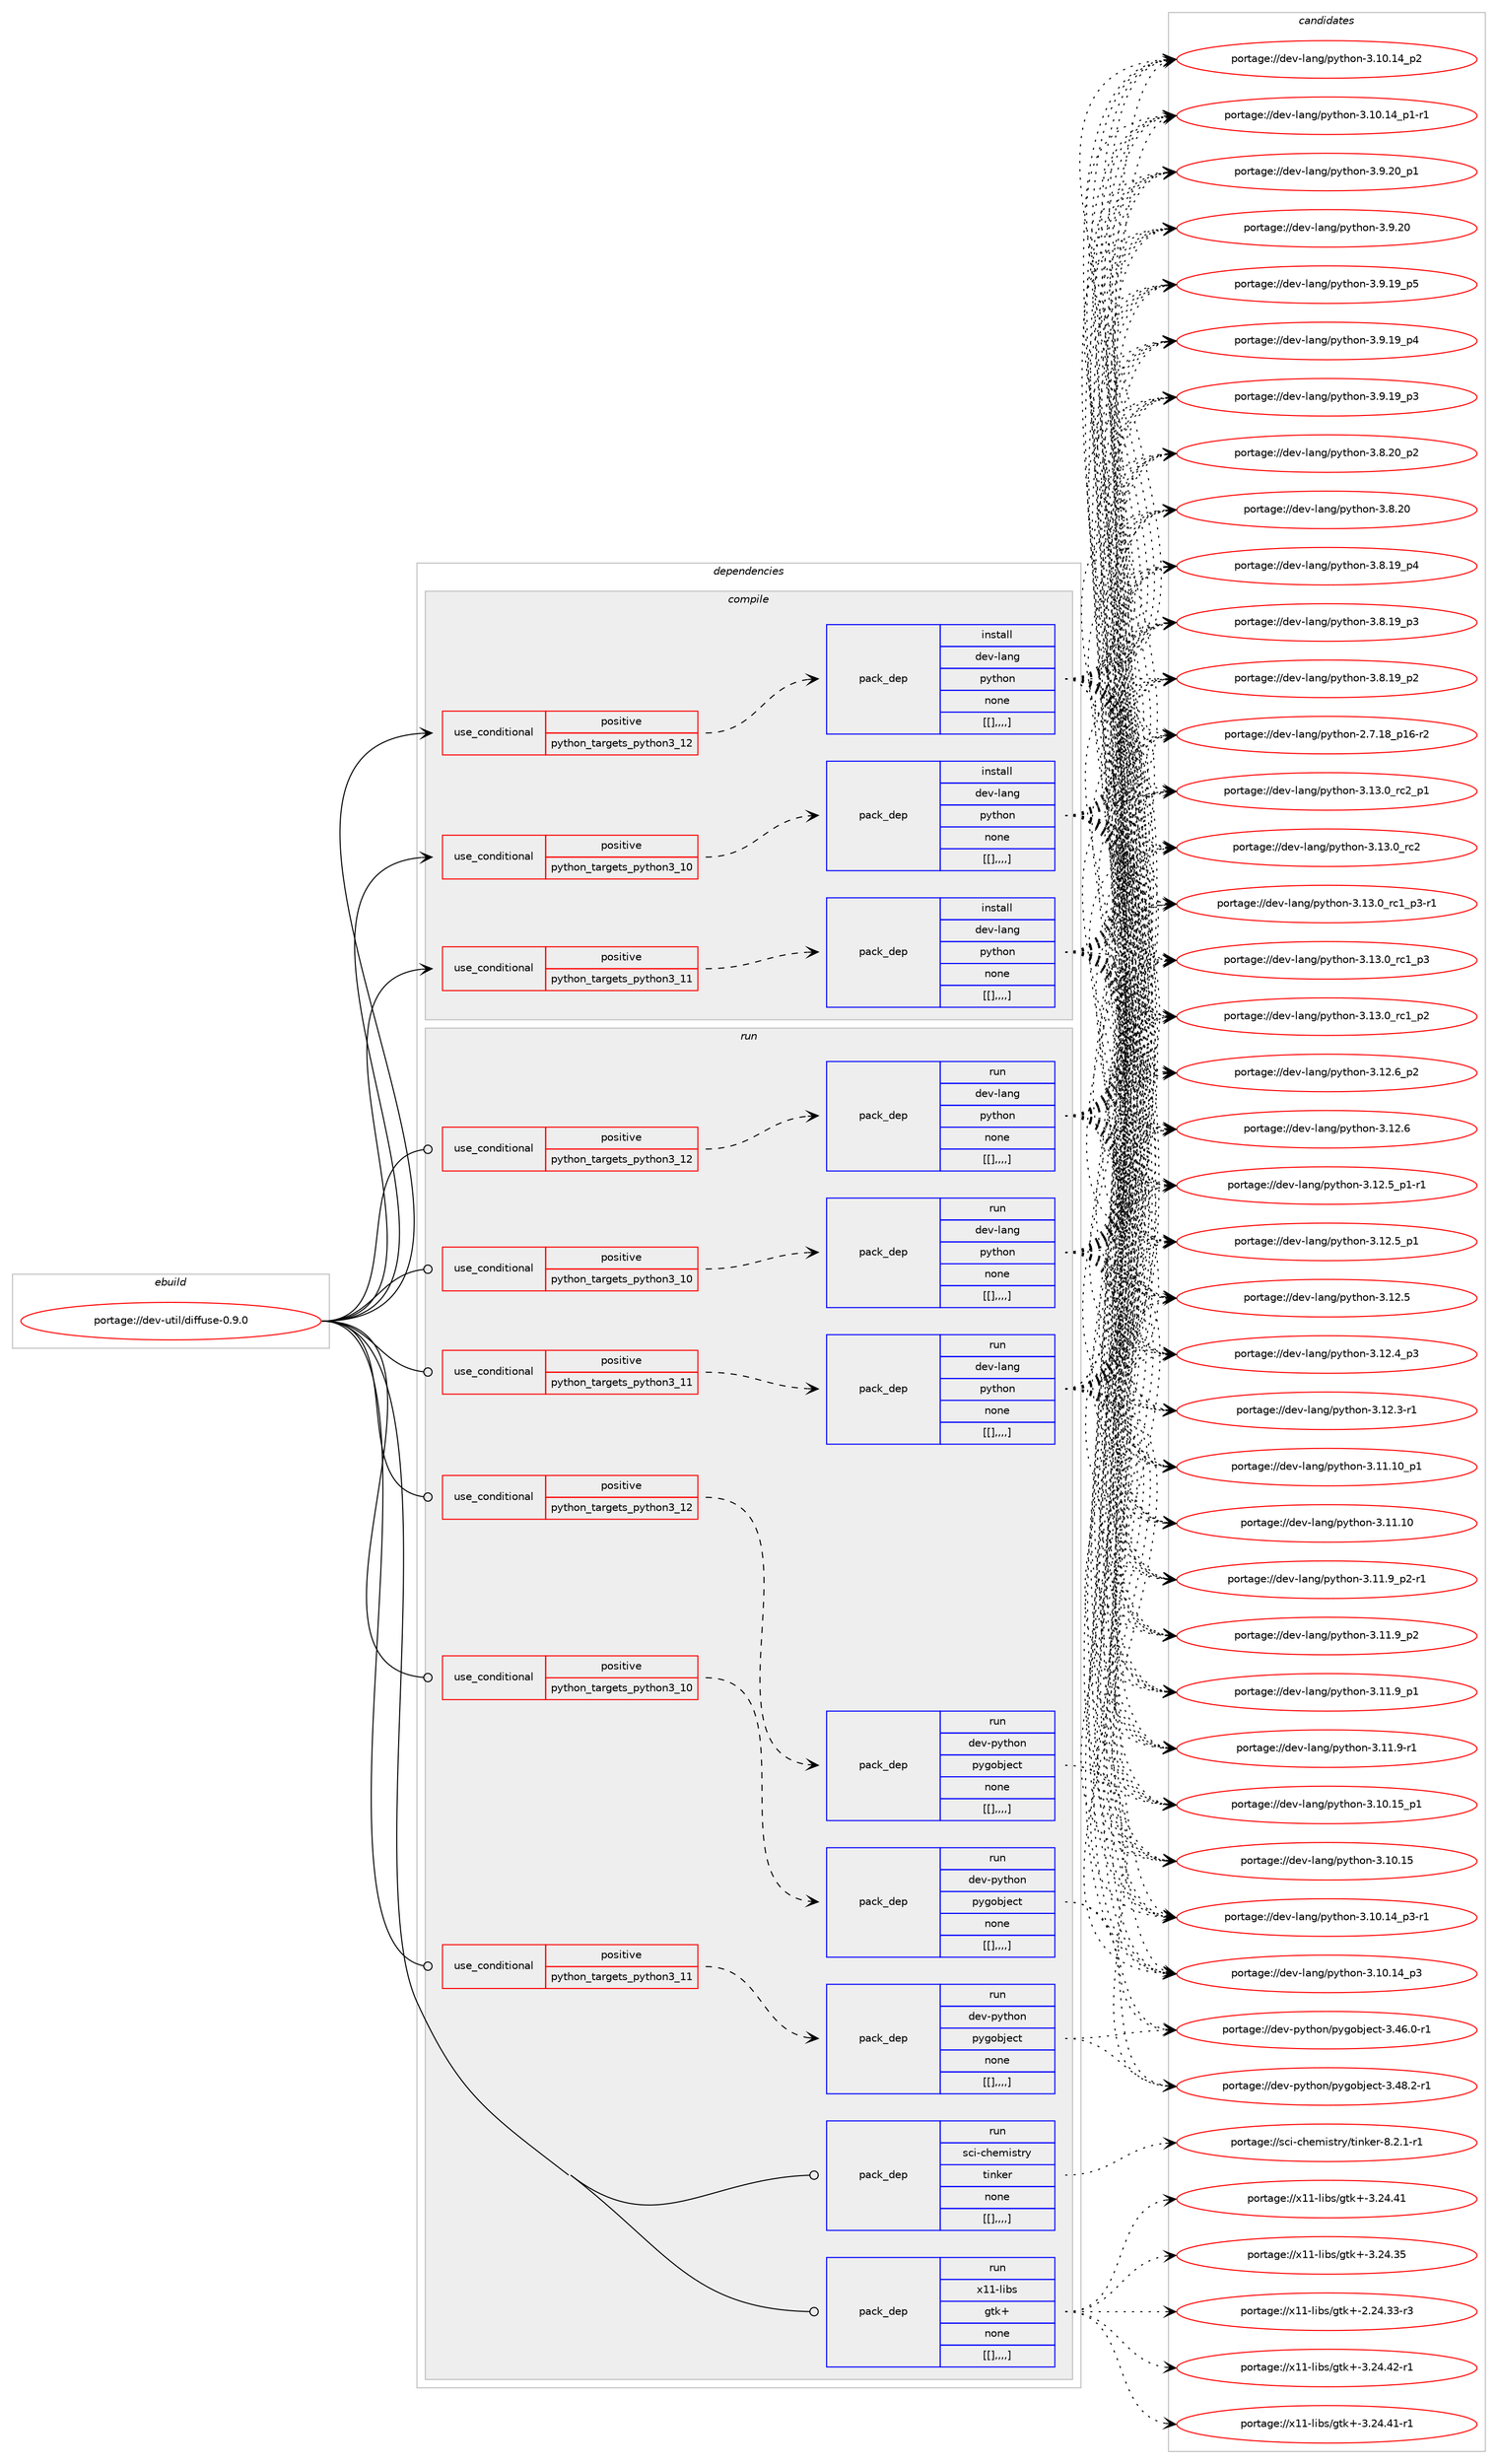 digraph prolog {

# *************
# Graph options
# *************

newrank=true;
concentrate=true;
compound=true;
graph [rankdir=LR,fontname=Helvetica,fontsize=10,ranksep=1.5];#, ranksep=2.5, nodesep=0.2];
edge  [arrowhead=vee];
node  [fontname=Helvetica,fontsize=10];

# **********
# The ebuild
# **********

subgraph cluster_leftcol {
color=gray;
label=<<i>ebuild</i>>;
id [label="portage://dev-util/diffuse-0.9.0", color=red, width=4, href="../dev-util/diffuse-0.9.0.svg"];
}

# ****************
# The dependencies
# ****************

subgraph cluster_midcol {
color=gray;
label=<<i>dependencies</i>>;
subgraph cluster_compile {
fillcolor="#eeeeee";
style=filled;
label=<<i>compile</i>>;
subgraph cond62910 {
dependency219229 [label=<<TABLE BORDER="0" CELLBORDER="1" CELLSPACING="0" CELLPADDING="4"><TR><TD ROWSPAN="3" CELLPADDING="10">use_conditional</TD></TR><TR><TD>positive</TD></TR><TR><TD>python_targets_python3_10</TD></TR></TABLE>>, shape=none, color=red];
subgraph pack154916 {
dependency219230 [label=<<TABLE BORDER="0" CELLBORDER="1" CELLSPACING="0" CELLPADDING="4" WIDTH="220"><TR><TD ROWSPAN="6" CELLPADDING="30">pack_dep</TD></TR><TR><TD WIDTH="110">install</TD></TR><TR><TD>dev-lang</TD></TR><TR><TD>python</TD></TR><TR><TD>none</TD></TR><TR><TD>[[],,,,]</TD></TR></TABLE>>, shape=none, color=blue];
}
dependency219229:e -> dependency219230:w [weight=20,style="dashed",arrowhead="vee"];
}
id:e -> dependency219229:w [weight=20,style="solid",arrowhead="vee"];
subgraph cond62911 {
dependency219231 [label=<<TABLE BORDER="0" CELLBORDER="1" CELLSPACING="0" CELLPADDING="4"><TR><TD ROWSPAN="3" CELLPADDING="10">use_conditional</TD></TR><TR><TD>positive</TD></TR><TR><TD>python_targets_python3_11</TD></TR></TABLE>>, shape=none, color=red];
subgraph pack154917 {
dependency219232 [label=<<TABLE BORDER="0" CELLBORDER="1" CELLSPACING="0" CELLPADDING="4" WIDTH="220"><TR><TD ROWSPAN="6" CELLPADDING="30">pack_dep</TD></TR><TR><TD WIDTH="110">install</TD></TR><TR><TD>dev-lang</TD></TR><TR><TD>python</TD></TR><TR><TD>none</TD></TR><TR><TD>[[],,,,]</TD></TR></TABLE>>, shape=none, color=blue];
}
dependency219231:e -> dependency219232:w [weight=20,style="dashed",arrowhead="vee"];
}
id:e -> dependency219231:w [weight=20,style="solid",arrowhead="vee"];
subgraph cond62912 {
dependency219233 [label=<<TABLE BORDER="0" CELLBORDER="1" CELLSPACING="0" CELLPADDING="4"><TR><TD ROWSPAN="3" CELLPADDING="10">use_conditional</TD></TR><TR><TD>positive</TD></TR><TR><TD>python_targets_python3_12</TD></TR></TABLE>>, shape=none, color=red];
subgraph pack154918 {
dependency219234 [label=<<TABLE BORDER="0" CELLBORDER="1" CELLSPACING="0" CELLPADDING="4" WIDTH="220"><TR><TD ROWSPAN="6" CELLPADDING="30">pack_dep</TD></TR><TR><TD WIDTH="110">install</TD></TR><TR><TD>dev-lang</TD></TR><TR><TD>python</TD></TR><TR><TD>none</TD></TR><TR><TD>[[],,,,]</TD></TR></TABLE>>, shape=none, color=blue];
}
dependency219233:e -> dependency219234:w [weight=20,style="dashed",arrowhead="vee"];
}
id:e -> dependency219233:w [weight=20,style="solid",arrowhead="vee"];
}
subgraph cluster_compileandrun {
fillcolor="#eeeeee";
style=filled;
label=<<i>compile and run</i>>;
}
subgraph cluster_run {
fillcolor="#eeeeee";
style=filled;
label=<<i>run</i>>;
subgraph cond62913 {
dependency219235 [label=<<TABLE BORDER="0" CELLBORDER="1" CELLSPACING="0" CELLPADDING="4"><TR><TD ROWSPAN="3" CELLPADDING="10">use_conditional</TD></TR><TR><TD>positive</TD></TR><TR><TD>python_targets_python3_10</TD></TR></TABLE>>, shape=none, color=red];
subgraph pack154919 {
dependency219236 [label=<<TABLE BORDER="0" CELLBORDER="1" CELLSPACING="0" CELLPADDING="4" WIDTH="220"><TR><TD ROWSPAN="6" CELLPADDING="30">pack_dep</TD></TR><TR><TD WIDTH="110">run</TD></TR><TR><TD>dev-lang</TD></TR><TR><TD>python</TD></TR><TR><TD>none</TD></TR><TR><TD>[[],,,,]</TD></TR></TABLE>>, shape=none, color=blue];
}
dependency219235:e -> dependency219236:w [weight=20,style="dashed",arrowhead="vee"];
}
id:e -> dependency219235:w [weight=20,style="solid",arrowhead="odot"];
subgraph cond62914 {
dependency219237 [label=<<TABLE BORDER="0" CELLBORDER="1" CELLSPACING="0" CELLPADDING="4"><TR><TD ROWSPAN="3" CELLPADDING="10">use_conditional</TD></TR><TR><TD>positive</TD></TR><TR><TD>python_targets_python3_10</TD></TR></TABLE>>, shape=none, color=red];
subgraph pack154920 {
dependency219238 [label=<<TABLE BORDER="0" CELLBORDER="1" CELLSPACING="0" CELLPADDING="4" WIDTH="220"><TR><TD ROWSPAN="6" CELLPADDING="30">pack_dep</TD></TR><TR><TD WIDTH="110">run</TD></TR><TR><TD>dev-python</TD></TR><TR><TD>pygobject</TD></TR><TR><TD>none</TD></TR><TR><TD>[[],,,,]</TD></TR></TABLE>>, shape=none, color=blue];
}
dependency219237:e -> dependency219238:w [weight=20,style="dashed",arrowhead="vee"];
}
id:e -> dependency219237:w [weight=20,style="solid",arrowhead="odot"];
subgraph cond62915 {
dependency219239 [label=<<TABLE BORDER="0" CELLBORDER="1" CELLSPACING="0" CELLPADDING="4"><TR><TD ROWSPAN="3" CELLPADDING="10">use_conditional</TD></TR><TR><TD>positive</TD></TR><TR><TD>python_targets_python3_11</TD></TR></TABLE>>, shape=none, color=red];
subgraph pack154921 {
dependency219240 [label=<<TABLE BORDER="0" CELLBORDER="1" CELLSPACING="0" CELLPADDING="4" WIDTH="220"><TR><TD ROWSPAN="6" CELLPADDING="30">pack_dep</TD></TR><TR><TD WIDTH="110">run</TD></TR><TR><TD>dev-lang</TD></TR><TR><TD>python</TD></TR><TR><TD>none</TD></TR><TR><TD>[[],,,,]</TD></TR></TABLE>>, shape=none, color=blue];
}
dependency219239:e -> dependency219240:w [weight=20,style="dashed",arrowhead="vee"];
}
id:e -> dependency219239:w [weight=20,style="solid",arrowhead="odot"];
subgraph cond62916 {
dependency219241 [label=<<TABLE BORDER="0" CELLBORDER="1" CELLSPACING="0" CELLPADDING="4"><TR><TD ROWSPAN="3" CELLPADDING="10">use_conditional</TD></TR><TR><TD>positive</TD></TR><TR><TD>python_targets_python3_11</TD></TR></TABLE>>, shape=none, color=red];
subgraph pack154922 {
dependency219242 [label=<<TABLE BORDER="0" CELLBORDER="1" CELLSPACING="0" CELLPADDING="4" WIDTH="220"><TR><TD ROWSPAN="6" CELLPADDING="30">pack_dep</TD></TR><TR><TD WIDTH="110">run</TD></TR><TR><TD>dev-python</TD></TR><TR><TD>pygobject</TD></TR><TR><TD>none</TD></TR><TR><TD>[[],,,,]</TD></TR></TABLE>>, shape=none, color=blue];
}
dependency219241:e -> dependency219242:w [weight=20,style="dashed",arrowhead="vee"];
}
id:e -> dependency219241:w [weight=20,style="solid",arrowhead="odot"];
subgraph cond62917 {
dependency219243 [label=<<TABLE BORDER="0" CELLBORDER="1" CELLSPACING="0" CELLPADDING="4"><TR><TD ROWSPAN="3" CELLPADDING="10">use_conditional</TD></TR><TR><TD>positive</TD></TR><TR><TD>python_targets_python3_12</TD></TR></TABLE>>, shape=none, color=red];
subgraph pack154923 {
dependency219244 [label=<<TABLE BORDER="0" CELLBORDER="1" CELLSPACING="0" CELLPADDING="4" WIDTH="220"><TR><TD ROWSPAN="6" CELLPADDING="30">pack_dep</TD></TR><TR><TD WIDTH="110">run</TD></TR><TR><TD>dev-lang</TD></TR><TR><TD>python</TD></TR><TR><TD>none</TD></TR><TR><TD>[[],,,,]</TD></TR></TABLE>>, shape=none, color=blue];
}
dependency219243:e -> dependency219244:w [weight=20,style="dashed",arrowhead="vee"];
}
id:e -> dependency219243:w [weight=20,style="solid",arrowhead="odot"];
subgraph cond62918 {
dependency219245 [label=<<TABLE BORDER="0" CELLBORDER="1" CELLSPACING="0" CELLPADDING="4"><TR><TD ROWSPAN="3" CELLPADDING="10">use_conditional</TD></TR><TR><TD>positive</TD></TR><TR><TD>python_targets_python3_12</TD></TR></TABLE>>, shape=none, color=red];
subgraph pack154924 {
dependency219246 [label=<<TABLE BORDER="0" CELLBORDER="1" CELLSPACING="0" CELLPADDING="4" WIDTH="220"><TR><TD ROWSPAN="6" CELLPADDING="30">pack_dep</TD></TR><TR><TD WIDTH="110">run</TD></TR><TR><TD>dev-python</TD></TR><TR><TD>pygobject</TD></TR><TR><TD>none</TD></TR><TR><TD>[[],,,,]</TD></TR></TABLE>>, shape=none, color=blue];
}
dependency219245:e -> dependency219246:w [weight=20,style="dashed",arrowhead="vee"];
}
id:e -> dependency219245:w [weight=20,style="solid",arrowhead="odot"];
subgraph pack154925 {
dependency219247 [label=<<TABLE BORDER="0" CELLBORDER="1" CELLSPACING="0" CELLPADDING="4" WIDTH="220"><TR><TD ROWSPAN="6" CELLPADDING="30">pack_dep</TD></TR><TR><TD WIDTH="110">run</TD></TR><TR><TD>x11-libs</TD></TR><TR><TD>gtk+</TD></TR><TR><TD>none</TD></TR><TR><TD>[[],,,,]</TD></TR></TABLE>>, shape=none, color=blue];
}
id:e -> dependency219247:w [weight=20,style="solid",arrowhead="odot"];
subgraph pack154926 {
dependency219248 [label=<<TABLE BORDER="0" CELLBORDER="1" CELLSPACING="0" CELLPADDING="4" WIDTH="220"><TR><TD ROWSPAN="6" CELLPADDING="30">pack_dep</TD></TR><TR><TD WIDTH="110">run</TD></TR><TR><TD>sci-chemistry</TD></TR><TR><TD>tinker</TD></TR><TR><TD>none</TD></TR><TR><TD>[[],,,,]</TD></TR></TABLE>>, shape=none, color=blue];
}
id:e -> dependency219248:w [weight=20,style="solid",arrowhead="odot"];
}
}

# **************
# The candidates
# **************

subgraph cluster_choices {
rank=same;
color=gray;
label=<<i>candidates</i>>;

subgraph choice154916 {
color=black;
nodesep=1;
choice100101118451089711010347112121116104111110455146495146489511499509511249 [label="portage://dev-lang/python-3.13.0_rc2_p1", color=red, width=4,href="../dev-lang/python-3.13.0_rc2_p1.svg"];
choice10010111845108971101034711212111610411111045514649514648951149950 [label="portage://dev-lang/python-3.13.0_rc2", color=red, width=4,href="../dev-lang/python-3.13.0_rc2.svg"];
choice1001011184510897110103471121211161041111104551464951464895114994995112514511449 [label="portage://dev-lang/python-3.13.0_rc1_p3-r1", color=red, width=4,href="../dev-lang/python-3.13.0_rc1_p3-r1.svg"];
choice100101118451089711010347112121116104111110455146495146489511499499511251 [label="portage://dev-lang/python-3.13.0_rc1_p3", color=red, width=4,href="../dev-lang/python-3.13.0_rc1_p3.svg"];
choice100101118451089711010347112121116104111110455146495146489511499499511250 [label="portage://dev-lang/python-3.13.0_rc1_p2", color=red, width=4,href="../dev-lang/python-3.13.0_rc1_p2.svg"];
choice100101118451089711010347112121116104111110455146495046549511250 [label="portage://dev-lang/python-3.12.6_p2", color=red, width=4,href="../dev-lang/python-3.12.6_p2.svg"];
choice10010111845108971101034711212111610411111045514649504654 [label="portage://dev-lang/python-3.12.6", color=red, width=4,href="../dev-lang/python-3.12.6.svg"];
choice1001011184510897110103471121211161041111104551464950465395112494511449 [label="portage://dev-lang/python-3.12.5_p1-r1", color=red, width=4,href="../dev-lang/python-3.12.5_p1-r1.svg"];
choice100101118451089711010347112121116104111110455146495046539511249 [label="portage://dev-lang/python-3.12.5_p1", color=red, width=4,href="../dev-lang/python-3.12.5_p1.svg"];
choice10010111845108971101034711212111610411111045514649504653 [label="portage://dev-lang/python-3.12.5", color=red, width=4,href="../dev-lang/python-3.12.5.svg"];
choice100101118451089711010347112121116104111110455146495046529511251 [label="portage://dev-lang/python-3.12.4_p3", color=red, width=4,href="../dev-lang/python-3.12.4_p3.svg"];
choice100101118451089711010347112121116104111110455146495046514511449 [label="portage://dev-lang/python-3.12.3-r1", color=red, width=4,href="../dev-lang/python-3.12.3-r1.svg"];
choice10010111845108971101034711212111610411111045514649494649489511249 [label="portage://dev-lang/python-3.11.10_p1", color=red, width=4,href="../dev-lang/python-3.11.10_p1.svg"];
choice1001011184510897110103471121211161041111104551464949464948 [label="portage://dev-lang/python-3.11.10", color=red, width=4,href="../dev-lang/python-3.11.10.svg"];
choice1001011184510897110103471121211161041111104551464949465795112504511449 [label="portage://dev-lang/python-3.11.9_p2-r1", color=red, width=4,href="../dev-lang/python-3.11.9_p2-r1.svg"];
choice100101118451089711010347112121116104111110455146494946579511250 [label="portage://dev-lang/python-3.11.9_p2", color=red, width=4,href="../dev-lang/python-3.11.9_p2.svg"];
choice100101118451089711010347112121116104111110455146494946579511249 [label="portage://dev-lang/python-3.11.9_p1", color=red, width=4,href="../dev-lang/python-3.11.9_p1.svg"];
choice100101118451089711010347112121116104111110455146494946574511449 [label="portage://dev-lang/python-3.11.9-r1", color=red, width=4,href="../dev-lang/python-3.11.9-r1.svg"];
choice10010111845108971101034711212111610411111045514649484649539511249 [label="portage://dev-lang/python-3.10.15_p1", color=red, width=4,href="../dev-lang/python-3.10.15_p1.svg"];
choice1001011184510897110103471121211161041111104551464948464953 [label="portage://dev-lang/python-3.10.15", color=red, width=4,href="../dev-lang/python-3.10.15.svg"];
choice100101118451089711010347112121116104111110455146494846495295112514511449 [label="portage://dev-lang/python-3.10.14_p3-r1", color=red, width=4,href="../dev-lang/python-3.10.14_p3-r1.svg"];
choice10010111845108971101034711212111610411111045514649484649529511251 [label="portage://dev-lang/python-3.10.14_p3", color=red, width=4,href="../dev-lang/python-3.10.14_p3.svg"];
choice10010111845108971101034711212111610411111045514649484649529511250 [label="portage://dev-lang/python-3.10.14_p2", color=red, width=4,href="../dev-lang/python-3.10.14_p2.svg"];
choice100101118451089711010347112121116104111110455146494846495295112494511449 [label="portage://dev-lang/python-3.10.14_p1-r1", color=red, width=4,href="../dev-lang/python-3.10.14_p1-r1.svg"];
choice100101118451089711010347112121116104111110455146574650489511249 [label="portage://dev-lang/python-3.9.20_p1", color=red, width=4,href="../dev-lang/python-3.9.20_p1.svg"];
choice10010111845108971101034711212111610411111045514657465048 [label="portage://dev-lang/python-3.9.20", color=red, width=4,href="../dev-lang/python-3.9.20.svg"];
choice100101118451089711010347112121116104111110455146574649579511253 [label="portage://dev-lang/python-3.9.19_p5", color=red, width=4,href="../dev-lang/python-3.9.19_p5.svg"];
choice100101118451089711010347112121116104111110455146574649579511252 [label="portage://dev-lang/python-3.9.19_p4", color=red, width=4,href="../dev-lang/python-3.9.19_p4.svg"];
choice100101118451089711010347112121116104111110455146574649579511251 [label="portage://dev-lang/python-3.9.19_p3", color=red, width=4,href="../dev-lang/python-3.9.19_p3.svg"];
choice100101118451089711010347112121116104111110455146564650489511250 [label="portage://dev-lang/python-3.8.20_p2", color=red, width=4,href="../dev-lang/python-3.8.20_p2.svg"];
choice10010111845108971101034711212111610411111045514656465048 [label="portage://dev-lang/python-3.8.20", color=red, width=4,href="../dev-lang/python-3.8.20.svg"];
choice100101118451089711010347112121116104111110455146564649579511252 [label="portage://dev-lang/python-3.8.19_p4", color=red, width=4,href="../dev-lang/python-3.8.19_p4.svg"];
choice100101118451089711010347112121116104111110455146564649579511251 [label="portage://dev-lang/python-3.8.19_p3", color=red, width=4,href="../dev-lang/python-3.8.19_p3.svg"];
choice100101118451089711010347112121116104111110455146564649579511250 [label="portage://dev-lang/python-3.8.19_p2", color=red, width=4,href="../dev-lang/python-3.8.19_p2.svg"];
choice100101118451089711010347112121116104111110455046554649569511249544511450 [label="portage://dev-lang/python-2.7.18_p16-r2", color=red, width=4,href="../dev-lang/python-2.7.18_p16-r2.svg"];
dependency219230:e -> choice100101118451089711010347112121116104111110455146495146489511499509511249:w [style=dotted,weight="100"];
dependency219230:e -> choice10010111845108971101034711212111610411111045514649514648951149950:w [style=dotted,weight="100"];
dependency219230:e -> choice1001011184510897110103471121211161041111104551464951464895114994995112514511449:w [style=dotted,weight="100"];
dependency219230:e -> choice100101118451089711010347112121116104111110455146495146489511499499511251:w [style=dotted,weight="100"];
dependency219230:e -> choice100101118451089711010347112121116104111110455146495146489511499499511250:w [style=dotted,weight="100"];
dependency219230:e -> choice100101118451089711010347112121116104111110455146495046549511250:w [style=dotted,weight="100"];
dependency219230:e -> choice10010111845108971101034711212111610411111045514649504654:w [style=dotted,weight="100"];
dependency219230:e -> choice1001011184510897110103471121211161041111104551464950465395112494511449:w [style=dotted,weight="100"];
dependency219230:e -> choice100101118451089711010347112121116104111110455146495046539511249:w [style=dotted,weight="100"];
dependency219230:e -> choice10010111845108971101034711212111610411111045514649504653:w [style=dotted,weight="100"];
dependency219230:e -> choice100101118451089711010347112121116104111110455146495046529511251:w [style=dotted,weight="100"];
dependency219230:e -> choice100101118451089711010347112121116104111110455146495046514511449:w [style=dotted,weight="100"];
dependency219230:e -> choice10010111845108971101034711212111610411111045514649494649489511249:w [style=dotted,weight="100"];
dependency219230:e -> choice1001011184510897110103471121211161041111104551464949464948:w [style=dotted,weight="100"];
dependency219230:e -> choice1001011184510897110103471121211161041111104551464949465795112504511449:w [style=dotted,weight="100"];
dependency219230:e -> choice100101118451089711010347112121116104111110455146494946579511250:w [style=dotted,weight="100"];
dependency219230:e -> choice100101118451089711010347112121116104111110455146494946579511249:w [style=dotted,weight="100"];
dependency219230:e -> choice100101118451089711010347112121116104111110455146494946574511449:w [style=dotted,weight="100"];
dependency219230:e -> choice10010111845108971101034711212111610411111045514649484649539511249:w [style=dotted,weight="100"];
dependency219230:e -> choice1001011184510897110103471121211161041111104551464948464953:w [style=dotted,weight="100"];
dependency219230:e -> choice100101118451089711010347112121116104111110455146494846495295112514511449:w [style=dotted,weight="100"];
dependency219230:e -> choice10010111845108971101034711212111610411111045514649484649529511251:w [style=dotted,weight="100"];
dependency219230:e -> choice10010111845108971101034711212111610411111045514649484649529511250:w [style=dotted,weight="100"];
dependency219230:e -> choice100101118451089711010347112121116104111110455146494846495295112494511449:w [style=dotted,weight="100"];
dependency219230:e -> choice100101118451089711010347112121116104111110455146574650489511249:w [style=dotted,weight="100"];
dependency219230:e -> choice10010111845108971101034711212111610411111045514657465048:w [style=dotted,weight="100"];
dependency219230:e -> choice100101118451089711010347112121116104111110455146574649579511253:w [style=dotted,weight="100"];
dependency219230:e -> choice100101118451089711010347112121116104111110455146574649579511252:w [style=dotted,weight="100"];
dependency219230:e -> choice100101118451089711010347112121116104111110455146574649579511251:w [style=dotted,weight="100"];
dependency219230:e -> choice100101118451089711010347112121116104111110455146564650489511250:w [style=dotted,weight="100"];
dependency219230:e -> choice10010111845108971101034711212111610411111045514656465048:w [style=dotted,weight="100"];
dependency219230:e -> choice100101118451089711010347112121116104111110455146564649579511252:w [style=dotted,weight="100"];
dependency219230:e -> choice100101118451089711010347112121116104111110455146564649579511251:w [style=dotted,weight="100"];
dependency219230:e -> choice100101118451089711010347112121116104111110455146564649579511250:w [style=dotted,weight="100"];
dependency219230:e -> choice100101118451089711010347112121116104111110455046554649569511249544511450:w [style=dotted,weight="100"];
}
subgraph choice154917 {
color=black;
nodesep=1;
choice100101118451089711010347112121116104111110455146495146489511499509511249 [label="portage://dev-lang/python-3.13.0_rc2_p1", color=red, width=4,href="../dev-lang/python-3.13.0_rc2_p1.svg"];
choice10010111845108971101034711212111610411111045514649514648951149950 [label="portage://dev-lang/python-3.13.0_rc2", color=red, width=4,href="../dev-lang/python-3.13.0_rc2.svg"];
choice1001011184510897110103471121211161041111104551464951464895114994995112514511449 [label="portage://dev-lang/python-3.13.0_rc1_p3-r1", color=red, width=4,href="../dev-lang/python-3.13.0_rc1_p3-r1.svg"];
choice100101118451089711010347112121116104111110455146495146489511499499511251 [label="portage://dev-lang/python-3.13.0_rc1_p3", color=red, width=4,href="../dev-lang/python-3.13.0_rc1_p3.svg"];
choice100101118451089711010347112121116104111110455146495146489511499499511250 [label="portage://dev-lang/python-3.13.0_rc1_p2", color=red, width=4,href="../dev-lang/python-3.13.0_rc1_p2.svg"];
choice100101118451089711010347112121116104111110455146495046549511250 [label="portage://dev-lang/python-3.12.6_p2", color=red, width=4,href="../dev-lang/python-3.12.6_p2.svg"];
choice10010111845108971101034711212111610411111045514649504654 [label="portage://dev-lang/python-3.12.6", color=red, width=4,href="../dev-lang/python-3.12.6.svg"];
choice1001011184510897110103471121211161041111104551464950465395112494511449 [label="portage://dev-lang/python-3.12.5_p1-r1", color=red, width=4,href="../dev-lang/python-3.12.5_p1-r1.svg"];
choice100101118451089711010347112121116104111110455146495046539511249 [label="portage://dev-lang/python-3.12.5_p1", color=red, width=4,href="../dev-lang/python-3.12.5_p1.svg"];
choice10010111845108971101034711212111610411111045514649504653 [label="portage://dev-lang/python-3.12.5", color=red, width=4,href="../dev-lang/python-3.12.5.svg"];
choice100101118451089711010347112121116104111110455146495046529511251 [label="portage://dev-lang/python-3.12.4_p3", color=red, width=4,href="../dev-lang/python-3.12.4_p3.svg"];
choice100101118451089711010347112121116104111110455146495046514511449 [label="portage://dev-lang/python-3.12.3-r1", color=red, width=4,href="../dev-lang/python-3.12.3-r1.svg"];
choice10010111845108971101034711212111610411111045514649494649489511249 [label="portage://dev-lang/python-3.11.10_p1", color=red, width=4,href="../dev-lang/python-3.11.10_p1.svg"];
choice1001011184510897110103471121211161041111104551464949464948 [label="portage://dev-lang/python-3.11.10", color=red, width=4,href="../dev-lang/python-3.11.10.svg"];
choice1001011184510897110103471121211161041111104551464949465795112504511449 [label="portage://dev-lang/python-3.11.9_p2-r1", color=red, width=4,href="../dev-lang/python-3.11.9_p2-r1.svg"];
choice100101118451089711010347112121116104111110455146494946579511250 [label="portage://dev-lang/python-3.11.9_p2", color=red, width=4,href="../dev-lang/python-3.11.9_p2.svg"];
choice100101118451089711010347112121116104111110455146494946579511249 [label="portage://dev-lang/python-3.11.9_p1", color=red, width=4,href="../dev-lang/python-3.11.9_p1.svg"];
choice100101118451089711010347112121116104111110455146494946574511449 [label="portage://dev-lang/python-3.11.9-r1", color=red, width=4,href="../dev-lang/python-3.11.9-r1.svg"];
choice10010111845108971101034711212111610411111045514649484649539511249 [label="portage://dev-lang/python-3.10.15_p1", color=red, width=4,href="../dev-lang/python-3.10.15_p1.svg"];
choice1001011184510897110103471121211161041111104551464948464953 [label="portage://dev-lang/python-3.10.15", color=red, width=4,href="../dev-lang/python-3.10.15.svg"];
choice100101118451089711010347112121116104111110455146494846495295112514511449 [label="portage://dev-lang/python-3.10.14_p3-r1", color=red, width=4,href="../dev-lang/python-3.10.14_p3-r1.svg"];
choice10010111845108971101034711212111610411111045514649484649529511251 [label="portage://dev-lang/python-3.10.14_p3", color=red, width=4,href="../dev-lang/python-3.10.14_p3.svg"];
choice10010111845108971101034711212111610411111045514649484649529511250 [label="portage://dev-lang/python-3.10.14_p2", color=red, width=4,href="../dev-lang/python-3.10.14_p2.svg"];
choice100101118451089711010347112121116104111110455146494846495295112494511449 [label="portage://dev-lang/python-3.10.14_p1-r1", color=red, width=4,href="../dev-lang/python-3.10.14_p1-r1.svg"];
choice100101118451089711010347112121116104111110455146574650489511249 [label="portage://dev-lang/python-3.9.20_p1", color=red, width=4,href="../dev-lang/python-3.9.20_p1.svg"];
choice10010111845108971101034711212111610411111045514657465048 [label="portage://dev-lang/python-3.9.20", color=red, width=4,href="../dev-lang/python-3.9.20.svg"];
choice100101118451089711010347112121116104111110455146574649579511253 [label="portage://dev-lang/python-3.9.19_p5", color=red, width=4,href="../dev-lang/python-3.9.19_p5.svg"];
choice100101118451089711010347112121116104111110455146574649579511252 [label="portage://dev-lang/python-3.9.19_p4", color=red, width=4,href="../dev-lang/python-3.9.19_p4.svg"];
choice100101118451089711010347112121116104111110455146574649579511251 [label="portage://dev-lang/python-3.9.19_p3", color=red, width=4,href="../dev-lang/python-3.9.19_p3.svg"];
choice100101118451089711010347112121116104111110455146564650489511250 [label="portage://dev-lang/python-3.8.20_p2", color=red, width=4,href="../dev-lang/python-3.8.20_p2.svg"];
choice10010111845108971101034711212111610411111045514656465048 [label="portage://dev-lang/python-3.8.20", color=red, width=4,href="../dev-lang/python-3.8.20.svg"];
choice100101118451089711010347112121116104111110455146564649579511252 [label="portage://dev-lang/python-3.8.19_p4", color=red, width=4,href="../dev-lang/python-3.8.19_p4.svg"];
choice100101118451089711010347112121116104111110455146564649579511251 [label="portage://dev-lang/python-3.8.19_p3", color=red, width=4,href="../dev-lang/python-3.8.19_p3.svg"];
choice100101118451089711010347112121116104111110455146564649579511250 [label="portage://dev-lang/python-3.8.19_p2", color=red, width=4,href="../dev-lang/python-3.8.19_p2.svg"];
choice100101118451089711010347112121116104111110455046554649569511249544511450 [label="portage://dev-lang/python-2.7.18_p16-r2", color=red, width=4,href="../dev-lang/python-2.7.18_p16-r2.svg"];
dependency219232:e -> choice100101118451089711010347112121116104111110455146495146489511499509511249:w [style=dotted,weight="100"];
dependency219232:e -> choice10010111845108971101034711212111610411111045514649514648951149950:w [style=dotted,weight="100"];
dependency219232:e -> choice1001011184510897110103471121211161041111104551464951464895114994995112514511449:w [style=dotted,weight="100"];
dependency219232:e -> choice100101118451089711010347112121116104111110455146495146489511499499511251:w [style=dotted,weight="100"];
dependency219232:e -> choice100101118451089711010347112121116104111110455146495146489511499499511250:w [style=dotted,weight="100"];
dependency219232:e -> choice100101118451089711010347112121116104111110455146495046549511250:w [style=dotted,weight="100"];
dependency219232:e -> choice10010111845108971101034711212111610411111045514649504654:w [style=dotted,weight="100"];
dependency219232:e -> choice1001011184510897110103471121211161041111104551464950465395112494511449:w [style=dotted,weight="100"];
dependency219232:e -> choice100101118451089711010347112121116104111110455146495046539511249:w [style=dotted,weight="100"];
dependency219232:e -> choice10010111845108971101034711212111610411111045514649504653:w [style=dotted,weight="100"];
dependency219232:e -> choice100101118451089711010347112121116104111110455146495046529511251:w [style=dotted,weight="100"];
dependency219232:e -> choice100101118451089711010347112121116104111110455146495046514511449:w [style=dotted,weight="100"];
dependency219232:e -> choice10010111845108971101034711212111610411111045514649494649489511249:w [style=dotted,weight="100"];
dependency219232:e -> choice1001011184510897110103471121211161041111104551464949464948:w [style=dotted,weight="100"];
dependency219232:e -> choice1001011184510897110103471121211161041111104551464949465795112504511449:w [style=dotted,weight="100"];
dependency219232:e -> choice100101118451089711010347112121116104111110455146494946579511250:w [style=dotted,weight="100"];
dependency219232:e -> choice100101118451089711010347112121116104111110455146494946579511249:w [style=dotted,weight="100"];
dependency219232:e -> choice100101118451089711010347112121116104111110455146494946574511449:w [style=dotted,weight="100"];
dependency219232:e -> choice10010111845108971101034711212111610411111045514649484649539511249:w [style=dotted,weight="100"];
dependency219232:e -> choice1001011184510897110103471121211161041111104551464948464953:w [style=dotted,weight="100"];
dependency219232:e -> choice100101118451089711010347112121116104111110455146494846495295112514511449:w [style=dotted,weight="100"];
dependency219232:e -> choice10010111845108971101034711212111610411111045514649484649529511251:w [style=dotted,weight="100"];
dependency219232:e -> choice10010111845108971101034711212111610411111045514649484649529511250:w [style=dotted,weight="100"];
dependency219232:e -> choice100101118451089711010347112121116104111110455146494846495295112494511449:w [style=dotted,weight="100"];
dependency219232:e -> choice100101118451089711010347112121116104111110455146574650489511249:w [style=dotted,weight="100"];
dependency219232:e -> choice10010111845108971101034711212111610411111045514657465048:w [style=dotted,weight="100"];
dependency219232:e -> choice100101118451089711010347112121116104111110455146574649579511253:w [style=dotted,weight="100"];
dependency219232:e -> choice100101118451089711010347112121116104111110455146574649579511252:w [style=dotted,weight="100"];
dependency219232:e -> choice100101118451089711010347112121116104111110455146574649579511251:w [style=dotted,weight="100"];
dependency219232:e -> choice100101118451089711010347112121116104111110455146564650489511250:w [style=dotted,weight="100"];
dependency219232:e -> choice10010111845108971101034711212111610411111045514656465048:w [style=dotted,weight="100"];
dependency219232:e -> choice100101118451089711010347112121116104111110455146564649579511252:w [style=dotted,weight="100"];
dependency219232:e -> choice100101118451089711010347112121116104111110455146564649579511251:w [style=dotted,weight="100"];
dependency219232:e -> choice100101118451089711010347112121116104111110455146564649579511250:w [style=dotted,weight="100"];
dependency219232:e -> choice100101118451089711010347112121116104111110455046554649569511249544511450:w [style=dotted,weight="100"];
}
subgraph choice154918 {
color=black;
nodesep=1;
choice100101118451089711010347112121116104111110455146495146489511499509511249 [label="portage://dev-lang/python-3.13.0_rc2_p1", color=red, width=4,href="../dev-lang/python-3.13.0_rc2_p1.svg"];
choice10010111845108971101034711212111610411111045514649514648951149950 [label="portage://dev-lang/python-3.13.0_rc2", color=red, width=4,href="../dev-lang/python-3.13.0_rc2.svg"];
choice1001011184510897110103471121211161041111104551464951464895114994995112514511449 [label="portage://dev-lang/python-3.13.0_rc1_p3-r1", color=red, width=4,href="../dev-lang/python-3.13.0_rc1_p3-r1.svg"];
choice100101118451089711010347112121116104111110455146495146489511499499511251 [label="portage://dev-lang/python-3.13.0_rc1_p3", color=red, width=4,href="../dev-lang/python-3.13.0_rc1_p3.svg"];
choice100101118451089711010347112121116104111110455146495146489511499499511250 [label="portage://dev-lang/python-3.13.0_rc1_p2", color=red, width=4,href="../dev-lang/python-3.13.0_rc1_p2.svg"];
choice100101118451089711010347112121116104111110455146495046549511250 [label="portage://dev-lang/python-3.12.6_p2", color=red, width=4,href="../dev-lang/python-3.12.6_p2.svg"];
choice10010111845108971101034711212111610411111045514649504654 [label="portage://dev-lang/python-3.12.6", color=red, width=4,href="../dev-lang/python-3.12.6.svg"];
choice1001011184510897110103471121211161041111104551464950465395112494511449 [label="portage://dev-lang/python-3.12.5_p1-r1", color=red, width=4,href="../dev-lang/python-3.12.5_p1-r1.svg"];
choice100101118451089711010347112121116104111110455146495046539511249 [label="portage://dev-lang/python-3.12.5_p1", color=red, width=4,href="../dev-lang/python-3.12.5_p1.svg"];
choice10010111845108971101034711212111610411111045514649504653 [label="portage://dev-lang/python-3.12.5", color=red, width=4,href="../dev-lang/python-3.12.5.svg"];
choice100101118451089711010347112121116104111110455146495046529511251 [label="portage://dev-lang/python-3.12.4_p3", color=red, width=4,href="../dev-lang/python-3.12.4_p3.svg"];
choice100101118451089711010347112121116104111110455146495046514511449 [label="portage://dev-lang/python-3.12.3-r1", color=red, width=4,href="../dev-lang/python-3.12.3-r1.svg"];
choice10010111845108971101034711212111610411111045514649494649489511249 [label="portage://dev-lang/python-3.11.10_p1", color=red, width=4,href="../dev-lang/python-3.11.10_p1.svg"];
choice1001011184510897110103471121211161041111104551464949464948 [label="portage://dev-lang/python-3.11.10", color=red, width=4,href="../dev-lang/python-3.11.10.svg"];
choice1001011184510897110103471121211161041111104551464949465795112504511449 [label="portage://dev-lang/python-3.11.9_p2-r1", color=red, width=4,href="../dev-lang/python-3.11.9_p2-r1.svg"];
choice100101118451089711010347112121116104111110455146494946579511250 [label="portage://dev-lang/python-3.11.9_p2", color=red, width=4,href="../dev-lang/python-3.11.9_p2.svg"];
choice100101118451089711010347112121116104111110455146494946579511249 [label="portage://dev-lang/python-3.11.9_p1", color=red, width=4,href="../dev-lang/python-3.11.9_p1.svg"];
choice100101118451089711010347112121116104111110455146494946574511449 [label="portage://dev-lang/python-3.11.9-r1", color=red, width=4,href="../dev-lang/python-3.11.9-r1.svg"];
choice10010111845108971101034711212111610411111045514649484649539511249 [label="portage://dev-lang/python-3.10.15_p1", color=red, width=4,href="../dev-lang/python-3.10.15_p1.svg"];
choice1001011184510897110103471121211161041111104551464948464953 [label="portage://dev-lang/python-3.10.15", color=red, width=4,href="../dev-lang/python-3.10.15.svg"];
choice100101118451089711010347112121116104111110455146494846495295112514511449 [label="portage://dev-lang/python-3.10.14_p3-r1", color=red, width=4,href="../dev-lang/python-3.10.14_p3-r1.svg"];
choice10010111845108971101034711212111610411111045514649484649529511251 [label="portage://dev-lang/python-3.10.14_p3", color=red, width=4,href="../dev-lang/python-3.10.14_p3.svg"];
choice10010111845108971101034711212111610411111045514649484649529511250 [label="portage://dev-lang/python-3.10.14_p2", color=red, width=4,href="../dev-lang/python-3.10.14_p2.svg"];
choice100101118451089711010347112121116104111110455146494846495295112494511449 [label="portage://dev-lang/python-3.10.14_p1-r1", color=red, width=4,href="../dev-lang/python-3.10.14_p1-r1.svg"];
choice100101118451089711010347112121116104111110455146574650489511249 [label="portage://dev-lang/python-3.9.20_p1", color=red, width=4,href="../dev-lang/python-3.9.20_p1.svg"];
choice10010111845108971101034711212111610411111045514657465048 [label="portage://dev-lang/python-3.9.20", color=red, width=4,href="../dev-lang/python-3.9.20.svg"];
choice100101118451089711010347112121116104111110455146574649579511253 [label="portage://dev-lang/python-3.9.19_p5", color=red, width=4,href="../dev-lang/python-3.9.19_p5.svg"];
choice100101118451089711010347112121116104111110455146574649579511252 [label="portage://dev-lang/python-3.9.19_p4", color=red, width=4,href="../dev-lang/python-3.9.19_p4.svg"];
choice100101118451089711010347112121116104111110455146574649579511251 [label="portage://dev-lang/python-3.9.19_p3", color=red, width=4,href="../dev-lang/python-3.9.19_p3.svg"];
choice100101118451089711010347112121116104111110455146564650489511250 [label="portage://dev-lang/python-3.8.20_p2", color=red, width=4,href="../dev-lang/python-3.8.20_p2.svg"];
choice10010111845108971101034711212111610411111045514656465048 [label="portage://dev-lang/python-3.8.20", color=red, width=4,href="../dev-lang/python-3.8.20.svg"];
choice100101118451089711010347112121116104111110455146564649579511252 [label="portage://dev-lang/python-3.8.19_p4", color=red, width=4,href="../dev-lang/python-3.8.19_p4.svg"];
choice100101118451089711010347112121116104111110455146564649579511251 [label="portage://dev-lang/python-3.8.19_p3", color=red, width=4,href="../dev-lang/python-3.8.19_p3.svg"];
choice100101118451089711010347112121116104111110455146564649579511250 [label="portage://dev-lang/python-3.8.19_p2", color=red, width=4,href="../dev-lang/python-3.8.19_p2.svg"];
choice100101118451089711010347112121116104111110455046554649569511249544511450 [label="portage://dev-lang/python-2.7.18_p16-r2", color=red, width=4,href="../dev-lang/python-2.7.18_p16-r2.svg"];
dependency219234:e -> choice100101118451089711010347112121116104111110455146495146489511499509511249:w [style=dotted,weight="100"];
dependency219234:e -> choice10010111845108971101034711212111610411111045514649514648951149950:w [style=dotted,weight="100"];
dependency219234:e -> choice1001011184510897110103471121211161041111104551464951464895114994995112514511449:w [style=dotted,weight="100"];
dependency219234:e -> choice100101118451089711010347112121116104111110455146495146489511499499511251:w [style=dotted,weight="100"];
dependency219234:e -> choice100101118451089711010347112121116104111110455146495146489511499499511250:w [style=dotted,weight="100"];
dependency219234:e -> choice100101118451089711010347112121116104111110455146495046549511250:w [style=dotted,weight="100"];
dependency219234:e -> choice10010111845108971101034711212111610411111045514649504654:w [style=dotted,weight="100"];
dependency219234:e -> choice1001011184510897110103471121211161041111104551464950465395112494511449:w [style=dotted,weight="100"];
dependency219234:e -> choice100101118451089711010347112121116104111110455146495046539511249:w [style=dotted,weight="100"];
dependency219234:e -> choice10010111845108971101034711212111610411111045514649504653:w [style=dotted,weight="100"];
dependency219234:e -> choice100101118451089711010347112121116104111110455146495046529511251:w [style=dotted,weight="100"];
dependency219234:e -> choice100101118451089711010347112121116104111110455146495046514511449:w [style=dotted,weight="100"];
dependency219234:e -> choice10010111845108971101034711212111610411111045514649494649489511249:w [style=dotted,weight="100"];
dependency219234:e -> choice1001011184510897110103471121211161041111104551464949464948:w [style=dotted,weight="100"];
dependency219234:e -> choice1001011184510897110103471121211161041111104551464949465795112504511449:w [style=dotted,weight="100"];
dependency219234:e -> choice100101118451089711010347112121116104111110455146494946579511250:w [style=dotted,weight="100"];
dependency219234:e -> choice100101118451089711010347112121116104111110455146494946579511249:w [style=dotted,weight="100"];
dependency219234:e -> choice100101118451089711010347112121116104111110455146494946574511449:w [style=dotted,weight="100"];
dependency219234:e -> choice10010111845108971101034711212111610411111045514649484649539511249:w [style=dotted,weight="100"];
dependency219234:e -> choice1001011184510897110103471121211161041111104551464948464953:w [style=dotted,weight="100"];
dependency219234:e -> choice100101118451089711010347112121116104111110455146494846495295112514511449:w [style=dotted,weight="100"];
dependency219234:e -> choice10010111845108971101034711212111610411111045514649484649529511251:w [style=dotted,weight="100"];
dependency219234:e -> choice10010111845108971101034711212111610411111045514649484649529511250:w [style=dotted,weight="100"];
dependency219234:e -> choice100101118451089711010347112121116104111110455146494846495295112494511449:w [style=dotted,weight="100"];
dependency219234:e -> choice100101118451089711010347112121116104111110455146574650489511249:w [style=dotted,weight="100"];
dependency219234:e -> choice10010111845108971101034711212111610411111045514657465048:w [style=dotted,weight="100"];
dependency219234:e -> choice100101118451089711010347112121116104111110455146574649579511253:w [style=dotted,weight="100"];
dependency219234:e -> choice100101118451089711010347112121116104111110455146574649579511252:w [style=dotted,weight="100"];
dependency219234:e -> choice100101118451089711010347112121116104111110455146574649579511251:w [style=dotted,weight="100"];
dependency219234:e -> choice100101118451089711010347112121116104111110455146564650489511250:w [style=dotted,weight="100"];
dependency219234:e -> choice10010111845108971101034711212111610411111045514656465048:w [style=dotted,weight="100"];
dependency219234:e -> choice100101118451089711010347112121116104111110455146564649579511252:w [style=dotted,weight="100"];
dependency219234:e -> choice100101118451089711010347112121116104111110455146564649579511251:w [style=dotted,weight="100"];
dependency219234:e -> choice100101118451089711010347112121116104111110455146564649579511250:w [style=dotted,weight="100"];
dependency219234:e -> choice100101118451089711010347112121116104111110455046554649569511249544511450:w [style=dotted,weight="100"];
}
subgraph choice154919 {
color=black;
nodesep=1;
choice100101118451089711010347112121116104111110455146495146489511499509511249 [label="portage://dev-lang/python-3.13.0_rc2_p1", color=red, width=4,href="../dev-lang/python-3.13.0_rc2_p1.svg"];
choice10010111845108971101034711212111610411111045514649514648951149950 [label="portage://dev-lang/python-3.13.0_rc2", color=red, width=4,href="../dev-lang/python-3.13.0_rc2.svg"];
choice1001011184510897110103471121211161041111104551464951464895114994995112514511449 [label="portage://dev-lang/python-3.13.0_rc1_p3-r1", color=red, width=4,href="../dev-lang/python-3.13.0_rc1_p3-r1.svg"];
choice100101118451089711010347112121116104111110455146495146489511499499511251 [label="portage://dev-lang/python-3.13.0_rc1_p3", color=red, width=4,href="../dev-lang/python-3.13.0_rc1_p3.svg"];
choice100101118451089711010347112121116104111110455146495146489511499499511250 [label="portage://dev-lang/python-3.13.0_rc1_p2", color=red, width=4,href="../dev-lang/python-3.13.0_rc1_p2.svg"];
choice100101118451089711010347112121116104111110455146495046549511250 [label="portage://dev-lang/python-3.12.6_p2", color=red, width=4,href="../dev-lang/python-3.12.6_p2.svg"];
choice10010111845108971101034711212111610411111045514649504654 [label="portage://dev-lang/python-3.12.6", color=red, width=4,href="../dev-lang/python-3.12.6.svg"];
choice1001011184510897110103471121211161041111104551464950465395112494511449 [label="portage://dev-lang/python-3.12.5_p1-r1", color=red, width=4,href="../dev-lang/python-3.12.5_p1-r1.svg"];
choice100101118451089711010347112121116104111110455146495046539511249 [label="portage://dev-lang/python-3.12.5_p1", color=red, width=4,href="../dev-lang/python-3.12.5_p1.svg"];
choice10010111845108971101034711212111610411111045514649504653 [label="portage://dev-lang/python-3.12.5", color=red, width=4,href="../dev-lang/python-3.12.5.svg"];
choice100101118451089711010347112121116104111110455146495046529511251 [label="portage://dev-lang/python-3.12.4_p3", color=red, width=4,href="../dev-lang/python-3.12.4_p3.svg"];
choice100101118451089711010347112121116104111110455146495046514511449 [label="portage://dev-lang/python-3.12.3-r1", color=red, width=4,href="../dev-lang/python-3.12.3-r1.svg"];
choice10010111845108971101034711212111610411111045514649494649489511249 [label="portage://dev-lang/python-3.11.10_p1", color=red, width=4,href="../dev-lang/python-3.11.10_p1.svg"];
choice1001011184510897110103471121211161041111104551464949464948 [label="portage://dev-lang/python-3.11.10", color=red, width=4,href="../dev-lang/python-3.11.10.svg"];
choice1001011184510897110103471121211161041111104551464949465795112504511449 [label="portage://dev-lang/python-3.11.9_p2-r1", color=red, width=4,href="../dev-lang/python-3.11.9_p2-r1.svg"];
choice100101118451089711010347112121116104111110455146494946579511250 [label="portage://dev-lang/python-3.11.9_p2", color=red, width=4,href="../dev-lang/python-3.11.9_p2.svg"];
choice100101118451089711010347112121116104111110455146494946579511249 [label="portage://dev-lang/python-3.11.9_p1", color=red, width=4,href="../dev-lang/python-3.11.9_p1.svg"];
choice100101118451089711010347112121116104111110455146494946574511449 [label="portage://dev-lang/python-3.11.9-r1", color=red, width=4,href="../dev-lang/python-3.11.9-r1.svg"];
choice10010111845108971101034711212111610411111045514649484649539511249 [label="portage://dev-lang/python-3.10.15_p1", color=red, width=4,href="../dev-lang/python-3.10.15_p1.svg"];
choice1001011184510897110103471121211161041111104551464948464953 [label="portage://dev-lang/python-3.10.15", color=red, width=4,href="../dev-lang/python-3.10.15.svg"];
choice100101118451089711010347112121116104111110455146494846495295112514511449 [label="portage://dev-lang/python-3.10.14_p3-r1", color=red, width=4,href="../dev-lang/python-3.10.14_p3-r1.svg"];
choice10010111845108971101034711212111610411111045514649484649529511251 [label="portage://dev-lang/python-3.10.14_p3", color=red, width=4,href="../dev-lang/python-3.10.14_p3.svg"];
choice10010111845108971101034711212111610411111045514649484649529511250 [label="portage://dev-lang/python-3.10.14_p2", color=red, width=4,href="../dev-lang/python-3.10.14_p2.svg"];
choice100101118451089711010347112121116104111110455146494846495295112494511449 [label="portage://dev-lang/python-3.10.14_p1-r1", color=red, width=4,href="../dev-lang/python-3.10.14_p1-r1.svg"];
choice100101118451089711010347112121116104111110455146574650489511249 [label="portage://dev-lang/python-3.9.20_p1", color=red, width=4,href="../dev-lang/python-3.9.20_p1.svg"];
choice10010111845108971101034711212111610411111045514657465048 [label="portage://dev-lang/python-3.9.20", color=red, width=4,href="../dev-lang/python-3.9.20.svg"];
choice100101118451089711010347112121116104111110455146574649579511253 [label="portage://dev-lang/python-3.9.19_p5", color=red, width=4,href="../dev-lang/python-3.9.19_p5.svg"];
choice100101118451089711010347112121116104111110455146574649579511252 [label="portage://dev-lang/python-3.9.19_p4", color=red, width=4,href="../dev-lang/python-3.9.19_p4.svg"];
choice100101118451089711010347112121116104111110455146574649579511251 [label="portage://dev-lang/python-3.9.19_p3", color=red, width=4,href="../dev-lang/python-3.9.19_p3.svg"];
choice100101118451089711010347112121116104111110455146564650489511250 [label="portage://dev-lang/python-3.8.20_p2", color=red, width=4,href="../dev-lang/python-3.8.20_p2.svg"];
choice10010111845108971101034711212111610411111045514656465048 [label="portage://dev-lang/python-3.8.20", color=red, width=4,href="../dev-lang/python-3.8.20.svg"];
choice100101118451089711010347112121116104111110455146564649579511252 [label="portage://dev-lang/python-3.8.19_p4", color=red, width=4,href="../dev-lang/python-3.8.19_p4.svg"];
choice100101118451089711010347112121116104111110455146564649579511251 [label="portage://dev-lang/python-3.8.19_p3", color=red, width=4,href="../dev-lang/python-3.8.19_p3.svg"];
choice100101118451089711010347112121116104111110455146564649579511250 [label="portage://dev-lang/python-3.8.19_p2", color=red, width=4,href="../dev-lang/python-3.8.19_p2.svg"];
choice100101118451089711010347112121116104111110455046554649569511249544511450 [label="portage://dev-lang/python-2.7.18_p16-r2", color=red, width=4,href="../dev-lang/python-2.7.18_p16-r2.svg"];
dependency219236:e -> choice100101118451089711010347112121116104111110455146495146489511499509511249:w [style=dotted,weight="100"];
dependency219236:e -> choice10010111845108971101034711212111610411111045514649514648951149950:w [style=dotted,weight="100"];
dependency219236:e -> choice1001011184510897110103471121211161041111104551464951464895114994995112514511449:w [style=dotted,weight="100"];
dependency219236:e -> choice100101118451089711010347112121116104111110455146495146489511499499511251:w [style=dotted,weight="100"];
dependency219236:e -> choice100101118451089711010347112121116104111110455146495146489511499499511250:w [style=dotted,weight="100"];
dependency219236:e -> choice100101118451089711010347112121116104111110455146495046549511250:w [style=dotted,weight="100"];
dependency219236:e -> choice10010111845108971101034711212111610411111045514649504654:w [style=dotted,weight="100"];
dependency219236:e -> choice1001011184510897110103471121211161041111104551464950465395112494511449:w [style=dotted,weight="100"];
dependency219236:e -> choice100101118451089711010347112121116104111110455146495046539511249:w [style=dotted,weight="100"];
dependency219236:e -> choice10010111845108971101034711212111610411111045514649504653:w [style=dotted,weight="100"];
dependency219236:e -> choice100101118451089711010347112121116104111110455146495046529511251:w [style=dotted,weight="100"];
dependency219236:e -> choice100101118451089711010347112121116104111110455146495046514511449:w [style=dotted,weight="100"];
dependency219236:e -> choice10010111845108971101034711212111610411111045514649494649489511249:w [style=dotted,weight="100"];
dependency219236:e -> choice1001011184510897110103471121211161041111104551464949464948:w [style=dotted,weight="100"];
dependency219236:e -> choice1001011184510897110103471121211161041111104551464949465795112504511449:w [style=dotted,weight="100"];
dependency219236:e -> choice100101118451089711010347112121116104111110455146494946579511250:w [style=dotted,weight="100"];
dependency219236:e -> choice100101118451089711010347112121116104111110455146494946579511249:w [style=dotted,weight="100"];
dependency219236:e -> choice100101118451089711010347112121116104111110455146494946574511449:w [style=dotted,weight="100"];
dependency219236:e -> choice10010111845108971101034711212111610411111045514649484649539511249:w [style=dotted,weight="100"];
dependency219236:e -> choice1001011184510897110103471121211161041111104551464948464953:w [style=dotted,weight="100"];
dependency219236:e -> choice100101118451089711010347112121116104111110455146494846495295112514511449:w [style=dotted,weight="100"];
dependency219236:e -> choice10010111845108971101034711212111610411111045514649484649529511251:w [style=dotted,weight="100"];
dependency219236:e -> choice10010111845108971101034711212111610411111045514649484649529511250:w [style=dotted,weight="100"];
dependency219236:e -> choice100101118451089711010347112121116104111110455146494846495295112494511449:w [style=dotted,weight="100"];
dependency219236:e -> choice100101118451089711010347112121116104111110455146574650489511249:w [style=dotted,weight="100"];
dependency219236:e -> choice10010111845108971101034711212111610411111045514657465048:w [style=dotted,weight="100"];
dependency219236:e -> choice100101118451089711010347112121116104111110455146574649579511253:w [style=dotted,weight="100"];
dependency219236:e -> choice100101118451089711010347112121116104111110455146574649579511252:w [style=dotted,weight="100"];
dependency219236:e -> choice100101118451089711010347112121116104111110455146574649579511251:w [style=dotted,weight="100"];
dependency219236:e -> choice100101118451089711010347112121116104111110455146564650489511250:w [style=dotted,weight="100"];
dependency219236:e -> choice10010111845108971101034711212111610411111045514656465048:w [style=dotted,weight="100"];
dependency219236:e -> choice100101118451089711010347112121116104111110455146564649579511252:w [style=dotted,weight="100"];
dependency219236:e -> choice100101118451089711010347112121116104111110455146564649579511251:w [style=dotted,weight="100"];
dependency219236:e -> choice100101118451089711010347112121116104111110455146564649579511250:w [style=dotted,weight="100"];
dependency219236:e -> choice100101118451089711010347112121116104111110455046554649569511249544511450:w [style=dotted,weight="100"];
}
subgraph choice154920 {
color=black;
nodesep=1;
choice10010111845112121116104111110471121211031119810610199116455146525646504511449 [label="portage://dev-python/pygobject-3.48.2-r1", color=red, width=4,href="../dev-python/pygobject-3.48.2-r1.svg"];
choice10010111845112121116104111110471121211031119810610199116455146525446484511449 [label="portage://dev-python/pygobject-3.46.0-r1", color=red, width=4,href="../dev-python/pygobject-3.46.0-r1.svg"];
dependency219238:e -> choice10010111845112121116104111110471121211031119810610199116455146525646504511449:w [style=dotted,weight="100"];
dependency219238:e -> choice10010111845112121116104111110471121211031119810610199116455146525446484511449:w [style=dotted,weight="100"];
}
subgraph choice154921 {
color=black;
nodesep=1;
choice100101118451089711010347112121116104111110455146495146489511499509511249 [label="portage://dev-lang/python-3.13.0_rc2_p1", color=red, width=4,href="../dev-lang/python-3.13.0_rc2_p1.svg"];
choice10010111845108971101034711212111610411111045514649514648951149950 [label="portage://dev-lang/python-3.13.0_rc2", color=red, width=4,href="../dev-lang/python-3.13.0_rc2.svg"];
choice1001011184510897110103471121211161041111104551464951464895114994995112514511449 [label="portage://dev-lang/python-3.13.0_rc1_p3-r1", color=red, width=4,href="../dev-lang/python-3.13.0_rc1_p3-r1.svg"];
choice100101118451089711010347112121116104111110455146495146489511499499511251 [label="portage://dev-lang/python-3.13.0_rc1_p3", color=red, width=4,href="../dev-lang/python-3.13.0_rc1_p3.svg"];
choice100101118451089711010347112121116104111110455146495146489511499499511250 [label="portage://dev-lang/python-3.13.0_rc1_p2", color=red, width=4,href="../dev-lang/python-3.13.0_rc1_p2.svg"];
choice100101118451089711010347112121116104111110455146495046549511250 [label="portage://dev-lang/python-3.12.6_p2", color=red, width=4,href="../dev-lang/python-3.12.6_p2.svg"];
choice10010111845108971101034711212111610411111045514649504654 [label="portage://dev-lang/python-3.12.6", color=red, width=4,href="../dev-lang/python-3.12.6.svg"];
choice1001011184510897110103471121211161041111104551464950465395112494511449 [label="portage://dev-lang/python-3.12.5_p1-r1", color=red, width=4,href="../dev-lang/python-3.12.5_p1-r1.svg"];
choice100101118451089711010347112121116104111110455146495046539511249 [label="portage://dev-lang/python-3.12.5_p1", color=red, width=4,href="../dev-lang/python-3.12.5_p1.svg"];
choice10010111845108971101034711212111610411111045514649504653 [label="portage://dev-lang/python-3.12.5", color=red, width=4,href="../dev-lang/python-3.12.5.svg"];
choice100101118451089711010347112121116104111110455146495046529511251 [label="portage://dev-lang/python-3.12.4_p3", color=red, width=4,href="../dev-lang/python-3.12.4_p3.svg"];
choice100101118451089711010347112121116104111110455146495046514511449 [label="portage://dev-lang/python-3.12.3-r1", color=red, width=4,href="../dev-lang/python-3.12.3-r1.svg"];
choice10010111845108971101034711212111610411111045514649494649489511249 [label="portage://dev-lang/python-3.11.10_p1", color=red, width=4,href="../dev-lang/python-3.11.10_p1.svg"];
choice1001011184510897110103471121211161041111104551464949464948 [label="portage://dev-lang/python-3.11.10", color=red, width=4,href="../dev-lang/python-3.11.10.svg"];
choice1001011184510897110103471121211161041111104551464949465795112504511449 [label="portage://dev-lang/python-3.11.9_p2-r1", color=red, width=4,href="../dev-lang/python-3.11.9_p2-r1.svg"];
choice100101118451089711010347112121116104111110455146494946579511250 [label="portage://dev-lang/python-3.11.9_p2", color=red, width=4,href="../dev-lang/python-3.11.9_p2.svg"];
choice100101118451089711010347112121116104111110455146494946579511249 [label="portage://dev-lang/python-3.11.9_p1", color=red, width=4,href="../dev-lang/python-3.11.9_p1.svg"];
choice100101118451089711010347112121116104111110455146494946574511449 [label="portage://dev-lang/python-3.11.9-r1", color=red, width=4,href="../dev-lang/python-3.11.9-r1.svg"];
choice10010111845108971101034711212111610411111045514649484649539511249 [label="portage://dev-lang/python-3.10.15_p1", color=red, width=4,href="../dev-lang/python-3.10.15_p1.svg"];
choice1001011184510897110103471121211161041111104551464948464953 [label="portage://dev-lang/python-3.10.15", color=red, width=4,href="../dev-lang/python-3.10.15.svg"];
choice100101118451089711010347112121116104111110455146494846495295112514511449 [label="portage://dev-lang/python-3.10.14_p3-r1", color=red, width=4,href="../dev-lang/python-3.10.14_p3-r1.svg"];
choice10010111845108971101034711212111610411111045514649484649529511251 [label="portage://dev-lang/python-3.10.14_p3", color=red, width=4,href="../dev-lang/python-3.10.14_p3.svg"];
choice10010111845108971101034711212111610411111045514649484649529511250 [label="portage://dev-lang/python-3.10.14_p2", color=red, width=4,href="../dev-lang/python-3.10.14_p2.svg"];
choice100101118451089711010347112121116104111110455146494846495295112494511449 [label="portage://dev-lang/python-3.10.14_p1-r1", color=red, width=4,href="../dev-lang/python-3.10.14_p1-r1.svg"];
choice100101118451089711010347112121116104111110455146574650489511249 [label="portage://dev-lang/python-3.9.20_p1", color=red, width=4,href="../dev-lang/python-3.9.20_p1.svg"];
choice10010111845108971101034711212111610411111045514657465048 [label="portage://dev-lang/python-3.9.20", color=red, width=4,href="../dev-lang/python-3.9.20.svg"];
choice100101118451089711010347112121116104111110455146574649579511253 [label="portage://dev-lang/python-3.9.19_p5", color=red, width=4,href="../dev-lang/python-3.9.19_p5.svg"];
choice100101118451089711010347112121116104111110455146574649579511252 [label="portage://dev-lang/python-3.9.19_p4", color=red, width=4,href="../dev-lang/python-3.9.19_p4.svg"];
choice100101118451089711010347112121116104111110455146574649579511251 [label="portage://dev-lang/python-3.9.19_p3", color=red, width=4,href="../dev-lang/python-3.9.19_p3.svg"];
choice100101118451089711010347112121116104111110455146564650489511250 [label="portage://dev-lang/python-3.8.20_p2", color=red, width=4,href="../dev-lang/python-3.8.20_p2.svg"];
choice10010111845108971101034711212111610411111045514656465048 [label="portage://dev-lang/python-3.8.20", color=red, width=4,href="../dev-lang/python-3.8.20.svg"];
choice100101118451089711010347112121116104111110455146564649579511252 [label="portage://dev-lang/python-3.8.19_p4", color=red, width=4,href="../dev-lang/python-3.8.19_p4.svg"];
choice100101118451089711010347112121116104111110455146564649579511251 [label="portage://dev-lang/python-3.8.19_p3", color=red, width=4,href="../dev-lang/python-3.8.19_p3.svg"];
choice100101118451089711010347112121116104111110455146564649579511250 [label="portage://dev-lang/python-3.8.19_p2", color=red, width=4,href="../dev-lang/python-3.8.19_p2.svg"];
choice100101118451089711010347112121116104111110455046554649569511249544511450 [label="portage://dev-lang/python-2.7.18_p16-r2", color=red, width=4,href="../dev-lang/python-2.7.18_p16-r2.svg"];
dependency219240:e -> choice100101118451089711010347112121116104111110455146495146489511499509511249:w [style=dotted,weight="100"];
dependency219240:e -> choice10010111845108971101034711212111610411111045514649514648951149950:w [style=dotted,weight="100"];
dependency219240:e -> choice1001011184510897110103471121211161041111104551464951464895114994995112514511449:w [style=dotted,weight="100"];
dependency219240:e -> choice100101118451089711010347112121116104111110455146495146489511499499511251:w [style=dotted,weight="100"];
dependency219240:e -> choice100101118451089711010347112121116104111110455146495146489511499499511250:w [style=dotted,weight="100"];
dependency219240:e -> choice100101118451089711010347112121116104111110455146495046549511250:w [style=dotted,weight="100"];
dependency219240:e -> choice10010111845108971101034711212111610411111045514649504654:w [style=dotted,weight="100"];
dependency219240:e -> choice1001011184510897110103471121211161041111104551464950465395112494511449:w [style=dotted,weight="100"];
dependency219240:e -> choice100101118451089711010347112121116104111110455146495046539511249:w [style=dotted,weight="100"];
dependency219240:e -> choice10010111845108971101034711212111610411111045514649504653:w [style=dotted,weight="100"];
dependency219240:e -> choice100101118451089711010347112121116104111110455146495046529511251:w [style=dotted,weight="100"];
dependency219240:e -> choice100101118451089711010347112121116104111110455146495046514511449:w [style=dotted,weight="100"];
dependency219240:e -> choice10010111845108971101034711212111610411111045514649494649489511249:w [style=dotted,weight="100"];
dependency219240:e -> choice1001011184510897110103471121211161041111104551464949464948:w [style=dotted,weight="100"];
dependency219240:e -> choice1001011184510897110103471121211161041111104551464949465795112504511449:w [style=dotted,weight="100"];
dependency219240:e -> choice100101118451089711010347112121116104111110455146494946579511250:w [style=dotted,weight="100"];
dependency219240:e -> choice100101118451089711010347112121116104111110455146494946579511249:w [style=dotted,weight="100"];
dependency219240:e -> choice100101118451089711010347112121116104111110455146494946574511449:w [style=dotted,weight="100"];
dependency219240:e -> choice10010111845108971101034711212111610411111045514649484649539511249:w [style=dotted,weight="100"];
dependency219240:e -> choice1001011184510897110103471121211161041111104551464948464953:w [style=dotted,weight="100"];
dependency219240:e -> choice100101118451089711010347112121116104111110455146494846495295112514511449:w [style=dotted,weight="100"];
dependency219240:e -> choice10010111845108971101034711212111610411111045514649484649529511251:w [style=dotted,weight="100"];
dependency219240:e -> choice10010111845108971101034711212111610411111045514649484649529511250:w [style=dotted,weight="100"];
dependency219240:e -> choice100101118451089711010347112121116104111110455146494846495295112494511449:w [style=dotted,weight="100"];
dependency219240:e -> choice100101118451089711010347112121116104111110455146574650489511249:w [style=dotted,weight="100"];
dependency219240:e -> choice10010111845108971101034711212111610411111045514657465048:w [style=dotted,weight="100"];
dependency219240:e -> choice100101118451089711010347112121116104111110455146574649579511253:w [style=dotted,weight="100"];
dependency219240:e -> choice100101118451089711010347112121116104111110455146574649579511252:w [style=dotted,weight="100"];
dependency219240:e -> choice100101118451089711010347112121116104111110455146574649579511251:w [style=dotted,weight="100"];
dependency219240:e -> choice100101118451089711010347112121116104111110455146564650489511250:w [style=dotted,weight="100"];
dependency219240:e -> choice10010111845108971101034711212111610411111045514656465048:w [style=dotted,weight="100"];
dependency219240:e -> choice100101118451089711010347112121116104111110455146564649579511252:w [style=dotted,weight="100"];
dependency219240:e -> choice100101118451089711010347112121116104111110455146564649579511251:w [style=dotted,weight="100"];
dependency219240:e -> choice100101118451089711010347112121116104111110455146564649579511250:w [style=dotted,weight="100"];
dependency219240:e -> choice100101118451089711010347112121116104111110455046554649569511249544511450:w [style=dotted,weight="100"];
}
subgraph choice154922 {
color=black;
nodesep=1;
choice10010111845112121116104111110471121211031119810610199116455146525646504511449 [label="portage://dev-python/pygobject-3.48.2-r1", color=red, width=4,href="../dev-python/pygobject-3.48.2-r1.svg"];
choice10010111845112121116104111110471121211031119810610199116455146525446484511449 [label="portage://dev-python/pygobject-3.46.0-r1", color=red, width=4,href="../dev-python/pygobject-3.46.0-r1.svg"];
dependency219242:e -> choice10010111845112121116104111110471121211031119810610199116455146525646504511449:w [style=dotted,weight="100"];
dependency219242:e -> choice10010111845112121116104111110471121211031119810610199116455146525446484511449:w [style=dotted,weight="100"];
}
subgraph choice154923 {
color=black;
nodesep=1;
choice100101118451089711010347112121116104111110455146495146489511499509511249 [label="portage://dev-lang/python-3.13.0_rc2_p1", color=red, width=4,href="../dev-lang/python-3.13.0_rc2_p1.svg"];
choice10010111845108971101034711212111610411111045514649514648951149950 [label="portage://dev-lang/python-3.13.0_rc2", color=red, width=4,href="../dev-lang/python-3.13.0_rc2.svg"];
choice1001011184510897110103471121211161041111104551464951464895114994995112514511449 [label="portage://dev-lang/python-3.13.0_rc1_p3-r1", color=red, width=4,href="../dev-lang/python-3.13.0_rc1_p3-r1.svg"];
choice100101118451089711010347112121116104111110455146495146489511499499511251 [label="portage://dev-lang/python-3.13.0_rc1_p3", color=red, width=4,href="../dev-lang/python-3.13.0_rc1_p3.svg"];
choice100101118451089711010347112121116104111110455146495146489511499499511250 [label="portage://dev-lang/python-3.13.0_rc1_p2", color=red, width=4,href="../dev-lang/python-3.13.0_rc1_p2.svg"];
choice100101118451089711010347112121116104111110455146495046549511250 [label="portage://dev-lang/python-3.12.6_p2", color=red, width=4,href="../dev-lang/python-3.12.6_p2.svg"];
choice10010111845108971101034711212111610411111045514649504654 [label="portage://dev-lang/python-3.12.6", color=red, width=4,href="../dev-lang/python-3.12.6.svg"];
choice1001011184510897110103471121211161041111104551464950465395112494511449 [label="portage://dev-lang/python-3.12.5_p1-r1", color=red, width=4,href="../dev-lang/python-3.12.5_p1-r1.svg"];
choice100101118451089711010347112121116104111110455146495046539511249 [label="portage://dev-lang/python-3.12.5_p1", color=red, width=4,href="../dev-lang/python-3.12.5_p1.svg"];
choice10010111845108971101034711212111610411111045514649504653 [label="portage://dev-lang/python-3.12.5", color=red, width=4,href="../dev-lang/python-3.12.5.svg"];
choice100101118451089711010347112121116104111110455146495046529511251 [label="portage://dev-lang/python-3.12.4_p3", color=red, width=4,href="../dev-lang/python-3.12.4_p3.svg"];
choice100101118451089711010347112121116104111110455146495046514511449 [label="portage://dev-lang/python-3.12.3-r1", color=red, width=4,href="../dev-lang/python-3.12.3-r1.svg"];
choice10010111845108971101034711212111610411111045514649494649489511249 [label="portage://dev-lang/python-3.11.10_p1", color=red, width=4,href="../dev-lang/python-3.11.10_p1.svg"];
choice1001011184510897110103471121211161041111104551464949464948 [label="portage://dev-lang/python-3.11.10", color=red, width=4,href="../dev-lang/python-3.11.10.svg"];
choice1001011184510897110103471121211161041111104551464949465795112504511449 [label="portage://dev-lang/python-3.11.9_p2-r1", color=red, width=4,href="../dev-lang/python-3.11.9_p2-r1.svg"];
choice100101118451089711010347112121116104111110455146494946579511250 [label="portage://dev-lang/python-3.11.9_p2", color=red, width=4,href="../dev-lang/python-3.11.9_p2.svg"];
choice100101118451089711010347112121116104111110455146494946579511249 [label="portage://dev-lang/python-3.11.9_p1", color=red, width=4,href="../dev-lang/python-3.11.9_p1.svg"];
choice100101118451089711010347112121116104111110455146494946574511449 [label="portage://dev-lang/python-3.11.9-r1", color=red, width=4,href="../dev-lang/python-3.11.9-r1.svg"];
choice10010111845108971101034711212111610411111045514649484649539511249 [label="portage://dev-lang/python-3.10.15_p1", color=red, width=4,href="../dev-lang/python-3.10.15_p1.svg"];
choice1001011184510897110103471121211161041111104551464948464953 [label="portage://dev-lang/python-3.10.15", color=red, width=4,href="../dev-lang/python-3.10.15.svg"];
choice100101118451089711010347112121116104111110455146494846495295112514511449 [label="portage://dev-lang/python-3.10.14_p3-r1", color=red, width=4,href="../dev-lang/python-3.10.14_p3-r1.svg"];
choice10010111845108971101034711212111610411111045514649484649529511251 [label="portage://dev-lang/python-3.10.14_p3", color=red, width=4,href="../dev-lang/python-3.10.14_p3.svg"];
choice10010111845108971101034711212111610411111045514649484649529511250 [label="portage://dev-lang/python-3.10.14_p2", color=red, width=4,href="../dev-lang/python-3.10.14_p2.svg"];
choice100101118451089711010347112121116104111110455146494846495295112494511449 [label="portage://dev-lang/python-3.10.14_p1-r1", color=red, width=4,href="../dev-lang/python-3.10.14_p1-r1.svg"];
choice100101118451089711010347112121116104111110455146574650489511249 [label="portage://dev-lang/python-3.9.20_p1", color=red, width=4,href="../dev-lang/python-3.9.20_p1.svg"];
choice10010111845108971101034711212111610411111045514657465048 [label="portage://dev-lang/python-3.9.20", color=red, width=4,href="../dev-lang/python-3.9.20.svg"];
choice100101118451089711010347112121116104111110455146574649579511253 [label="portage://dev-lang/python-3.9.19_p5", color=red, width=4,href="../dev-lang/python-3.9.19_p5.svg"];
choice100101118451089711010347112121116104111110455146574649579511252 [label="portage://dev-lang/python-3.9.19_p4", color=red, width=4,href="../dev-lang/python-3.9.19_p4.svg"];
choice100101118451089711010347112121116104111110455146574649579511251 [label="portage://dev-lang/python-3.9.19_p3", color=red, width=4,href="../dev-lang/python-3.9.19_p3.svg"];
choice100101118451089711010347112121116104111110455146564650489511250 [label="portage://dev-lang/python-3.8.20_p2", color=red, width=4,href="../dev-lang/python-3.8.20_p2.svg"];
choice10010111845108971101034711212111610411111045514656465048 [label="portage://dev-lang/python-3.8.20", color=red, width=4,href="../dev-lang/python-3.8.20.svg"];
choice100101118451089711010347112121116104111110455146564649579511252 [label="portage://dev-lang/python-3.8.19_p4", color=red, width=4,href="../dev-lang/python-3.8.19_p4.svg"];
choice100101118451089711010347112121116104111110455146564649579511251 [label="portage://dev-lang/python-3.8.19_p3", color=red, width=4,href="../dev-lang/python-3.8.19_p3.svg"];
choice100101118451089711010347112121116104111110455146564649579511250 [label="portage://dev-lang/python-3.8.19_p2", color=red, width=4,href="../dev-lang/python-3.8.19_p2.svg"];
choice100101118451089711010347112121116104111110455046554649569511249544511450 [label="portage://dev-lang/python-2.7.18_p16-r2", color=red, width=4,href="../dev-lang/python-2.7.18_p16-r2.svg"];
dependency219244:e -> choice100101118451089711010347112121116104111110455146495146489511499509511249:w [style=dotted,weight="100"];
dependency219244:e -> choice10010111845108971101034711212111610411111045514649514648951149950:w [style=dotted,weight="100"];
dependency219244:e -> choice1001011184510897110103471121211161041111104551464951464895114994995112514511449:w [style=dotted,weight="100"];
dependency219244:e -> choice100101118451089711010347112121116104111110455146495146489511499499511251:w [style=dotted,weight="100"];
dependency219244:e -> choice100101118451089711010347112121116104111110455146495146489511499499511250:w [style=dotted,weight="100"];
dependency219244:e -> choice100101118451089711010347112121116104111110455146495046549511250:w [style=dotted,weight="100"];
dependency219244:e -> choice10010111845108971101034711212111610411111045514649504654:w [style=dotted,weight="100"];
dependency219244:e -> choice1001011184510897110103471121211161041111104551464950465395112494511449:w [style=dotted,weight="100"];
dependency219244:e -> choice100101118451089711010347112121116104111110455146495046539511249:w [style=dotted,weight="100"];
dependency219244:e -> choice10010111845108971101034711212111610411111045514649504653:w [style=dotted,weight="100"];
dependency219244:e -> choice100101118451089711010347112121116104111110455146495046529511251:w [style=dotted,weight="100"];
dependency219244:e -> choice100101118451089711010347112121116104111110455146495046514511449:w [style=dotted,weight="100"];
dependency219244:e -> choice10010111845108971101034711212111610411111045514649494649489511249:w [style=dotted,weight="100"];
dependency219244:e -> choice1001011184510897110103471121211161041111104551464949464948:w [style=dotted,weight="100"];
dependency219244:e -> choice1001011184510897110103471121211161041111104551464949465795112504511449:w [style=dotted,weight="100"];
dependency219244:e -> choice100101118451089711010347112121116104111110455146494946579511250:w [style=dotted,weight="100"];
dependency219244:e -> choice100101118451089711010347112121116104111110455146494946579511249:w [style=dotted,weight="100"];
dependency219244:e -> choice100101118451089711010347112121116104111110455146494946574511449:w [style=dotted,weight="100"];
dependency219244:e -> choice10010111845108971101034711212111610411111045514649484649539511249:w [style=dotted,weight="100"];
dependency219244:e -> choice1001011184510897110103471121211161041111104551464948464953:w [style=dotted,weight="100"];
dependency219244:e -> choice100101118451089711010347112121116104111110455146494846495295112514511449:w [style=dotted,weight="100"];
dependency219244:e -> choice10010111845108971101034711212111610411111045514649484649529511251:w [style=dotted,weight="100"];
dependency219244:e -> choice10010111845108971101034711212111610411111045514649484649529511250:w [style=dotted,weight="100"];
dependency219244:e -> choice100101118451089711010347112121116104111110455146494846495295112494511449:w [style=dotted,weight="100"];
dependency219244:e -> choice100101118451089711010347112121116104111110455146574650489511249:w [style=dotted,weight="100"];
dependency219244:e -> choice10010111845108971101034711212111610411111045514657465048:w [style=dotted,weight="100"];
dependency219244:e -> choice100101118451089711010347112121116104111110455146574649579511253:w [style=dotted,weight="100"];
dependency219244:e -> choice100101118451089711010347112121116104111110455146574649579511252:w [style=dotted,weight="100"];
dependency219244:e -> choice100101118451089711010347112121116104111110455146574649579511251:w [style=dotted,weight="100"];
dependency219244:e -> choice100101118451089711010347112121116104111110455146564650489511250:w [style=dotted,weight="100"];
dependency219244:e -> choice10010111845108971101034711212111610411111045514656465048:w [style=dotted,weight="100"];
dependency219244:e -> choice100101118451089711010347112121116104111110455146564649579511252:w [style=dotted,weight="100"];
dependency219244:e -> choice100101118451089711010347112121116104111110455146564649579511251:w [style=dotted,weight="100"];
dependency219244:e -> choice100101118451089711010347112121116104111110455146564649579511250:w [style=dotted,weight="100"];
dependency219244:e -> choice100101118451089711010347112121116104111110455046554649569511249544511450:w [style=dotted,weight="100"];
}
subgraph choice154924 {
color=black;
nodesep=1;
choice10010111845112121116104111110471121211031119810610199116455146525646504511449 [label="portage://dev-python/pygobject-3.48.2-r1", color=red, width=4,href="../dev-python/pygobject-3.48.2-r1.svg"];
choice10010111845112121116104111110471121211031119810610199116455146525446484511449 [label="portage://dev-python/pygobject-3.46.0-r1", color=red, width=4,href="../dev-python/pygobject-3.46.0-r1.svg"];
dependency219246:e -> choice10010111845112121116104111110471121211031119810610199116455146525646504511449:w [style=dotted,weight="100"];
dependency219246:e -> choice10010111845112121116104111110471121211031119810610199116455146525446484511449:w [style=dotted,weight="100"];
}
subgraph choice154925 {
color=black;
nodesep=1;
choice12049494510810598115471031161074345514650524652504511449 [label="portage://x11-libs/gtk+-3.24.42-r1", color=red, width=4,href="../x11-libs/gtk+-3.24.42-r1.svg"];
choice12049494510810598115471031161074345514650524652494511449 [label="portage://x11-libs/gtk+-3.24.41-r1", color=red, width=4,href="../x11-libs/gtk+-3.24.41-r1.svg"];
choice1204949451081059811547103116107434551465052465249 [label="portage://x11-libs/gtk+-3.24.41", color=red, width=4,href="../x11-libs/gtk+-3.24.41.svg"];
choice1204949451081059811547103116107434551465052465153 [label="portage://x11-libs/gtk+-3.24.35", color=red, width=4,href="../x11-libs/gtk+-3.24.35.svg"];
choice12049494510810598115471031161074345504650524651514511451 [label="portage://x11-libs/gtk+-2.24.33-r3", color=red, width=4,href="../x11-libs/gtk+-2.24.33-r3.svg"];
dependency219247:e -> choice12049494510810598115471031161074345514650524652504511449:w [style=dotted,weight="100"];
dependency219247:e -> choice12049494510810598115471031161074345514650524652494511449:w [style=dotted,weight="100"];
dependency219247:e -> choice1204949451081059811547103116107434551465052465249:w [style=dotted,weight="100"];
dependency219247:e -> choice1204949451081059811547103116107434551465052465153:w [style=dotted,weight="100"];
dependency219247:e -> choice12049494510810598115471031161074345504650524651514511451:w [style=dotted,weight="100"];
}
subgraph choice154926 {
color=black;
nodesep=1;
choice115991054599104101109105115116114121471161051101071011144556465046494511449 [label="portage://sci-chemistry/tinker-8.2.1-r1", color=red, width=4,href="../sci-chemistry/tinker-8.2.1-r1.svg"];
dependency219248:e -> choice115991054599104101109105115116114121471161051101071011144556465046494511449:w [style=dotted,weight="100"];
}
}

}
